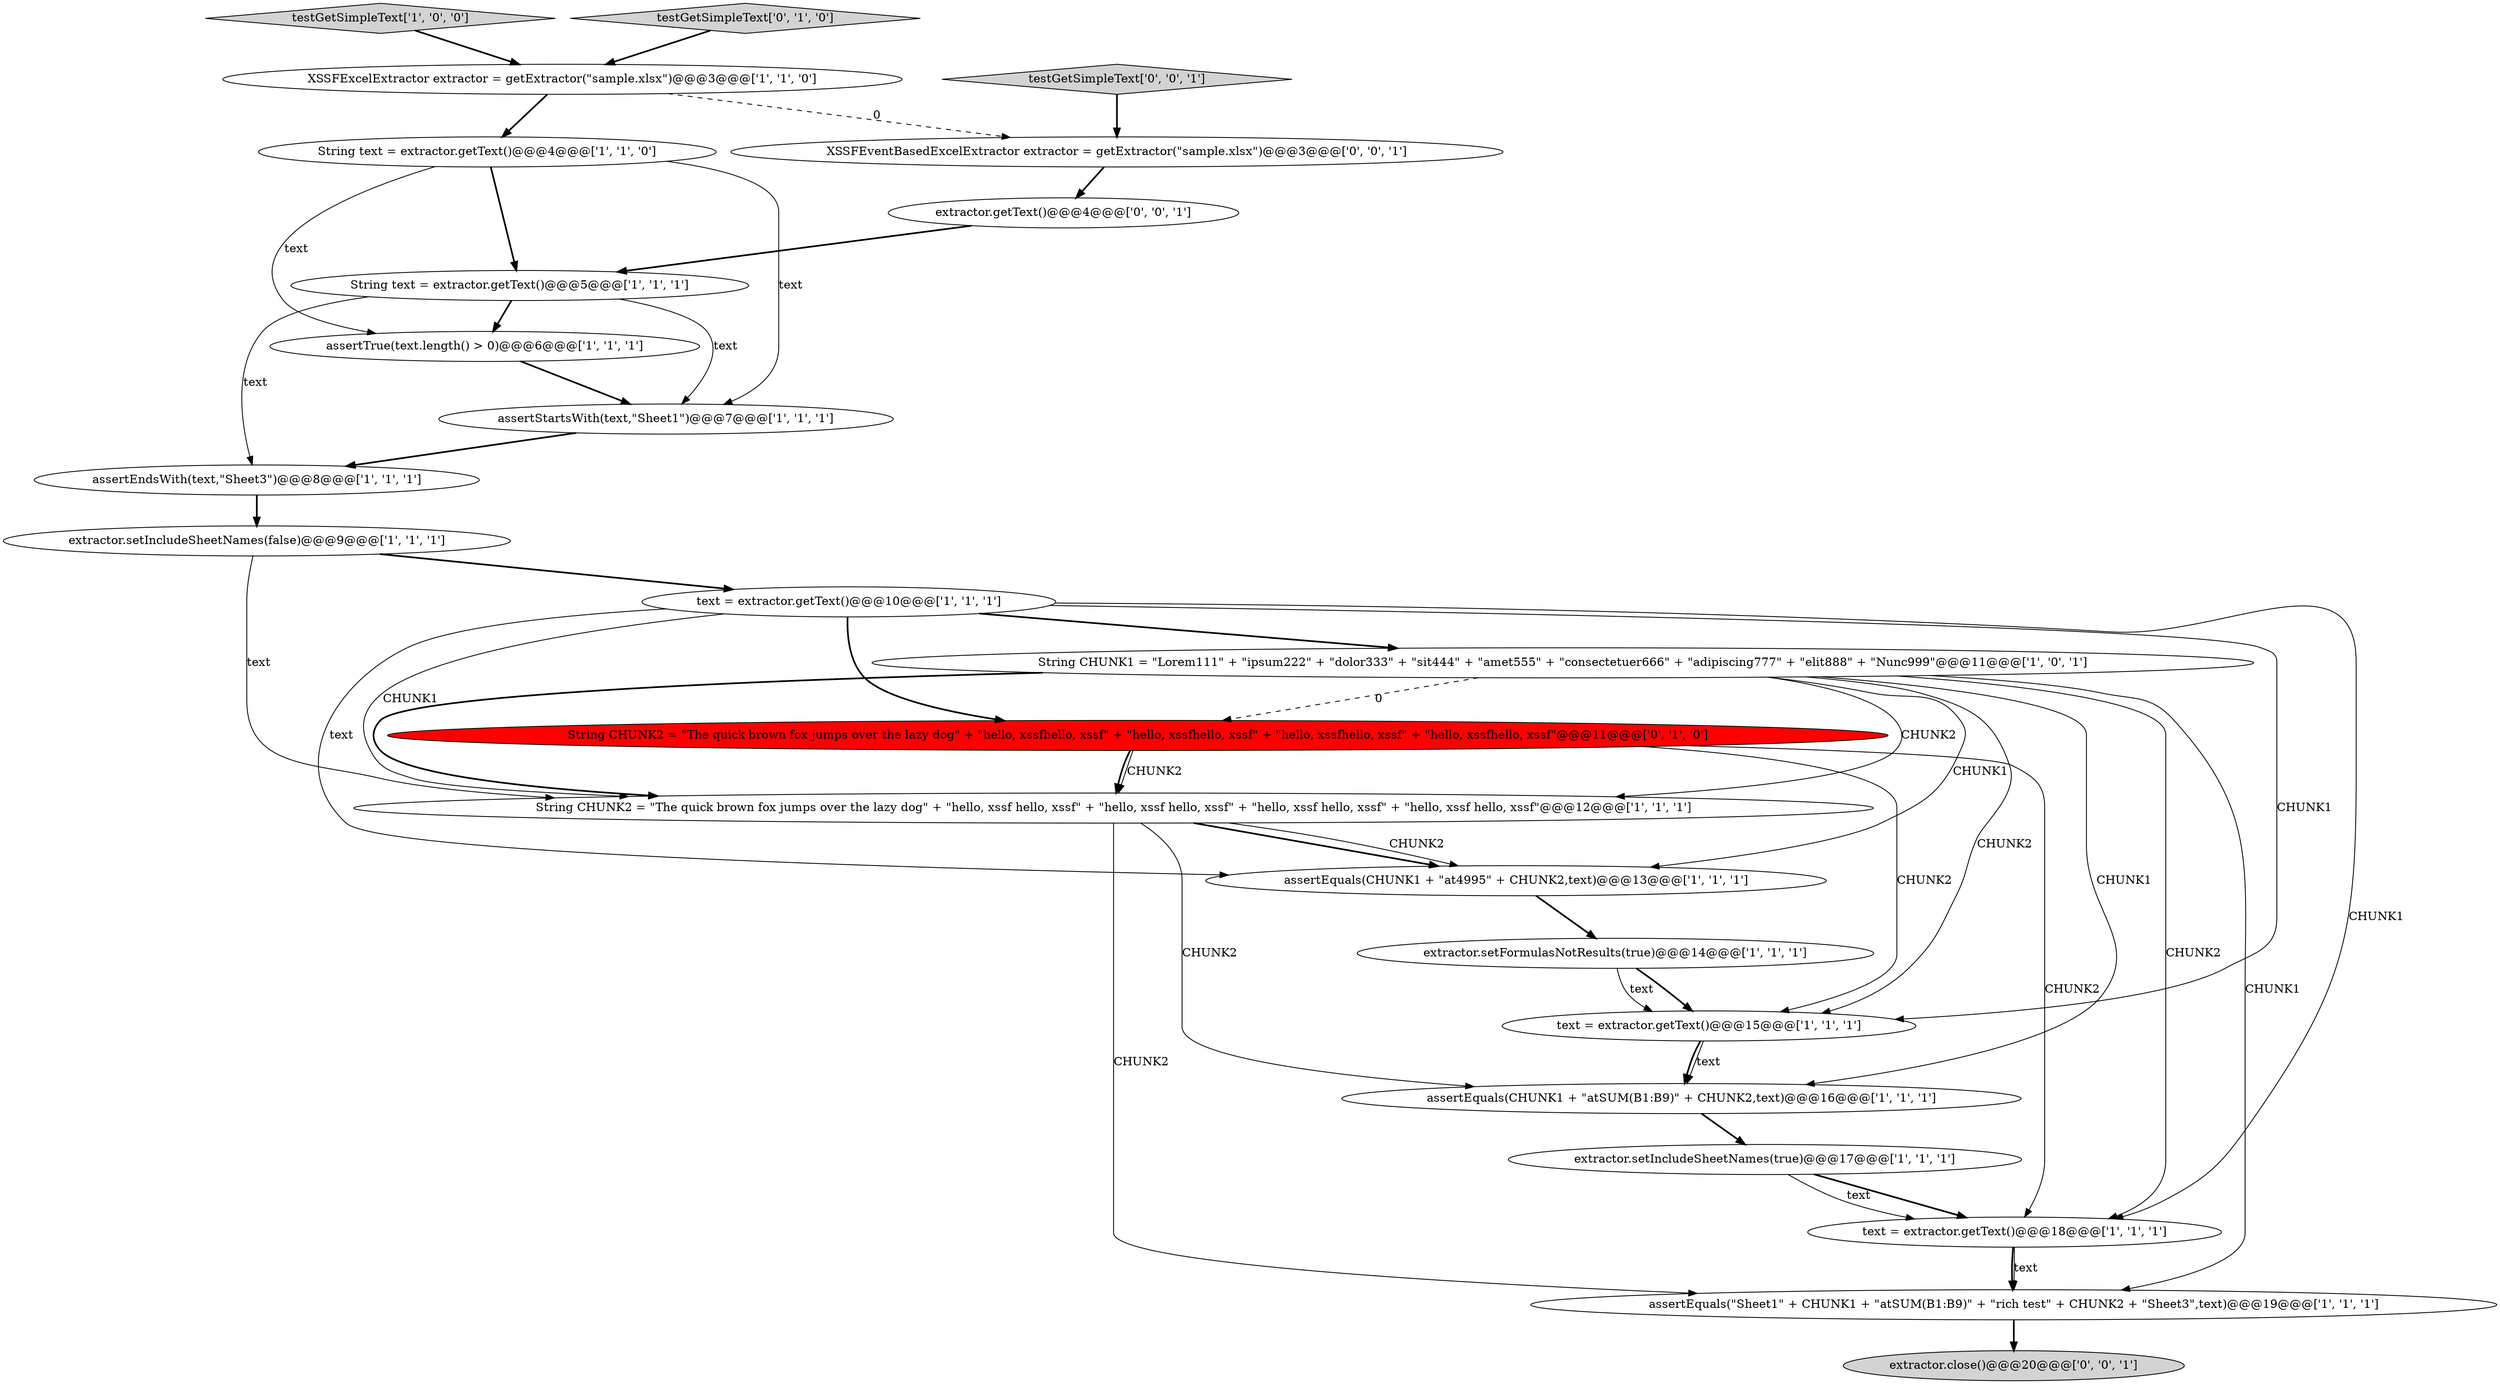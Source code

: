 digraph {
9 [style = filled, label = "String text = extractor.getText()@@@4@@@['1', '1', '0']", fillcolor = white, shape = ellipse image = "AAA0AAABBB1BBB"];
7 [style = filled, label = "String CHUNK2 = \"The quick brown fox jumps over the lazy dog\" + \"hello, xssf hello, xssf\" + \"hello, xssf hello, xssf\" + \"hello, xssf hello, xssf\" + \"hello, xssf hello, xssf\"@@@12@@@['1', '1', '1']", fillcolor = white, shape = ellipse image = "AAA0AAABBB1BBB"];
6 [style = filled, label = "assertStartsWith(text,\"Sheet1\")@@@7@@@['1', '1', '1']", fillcolor = white, shape = ellipse image = "AAA0AAABBB1BBB"];
1 [style = filled, label = "assertEquals(CHUNK1 + \"at4995\" + CHUNK2,text)@@@13@@@['1', '1', '1']", fillcolor = white, shape = ellipse image = "AAA0AAABBB1BBB"];
10 [style = filled, label = "assertEndsWith(text,\"Sheet3\")@@@8@@@['1', '1', '1']", fillcolor = white, shape = ellipse image = "AAA0AAABBB1BBB"];
16 [style = filled, label = "extractor.setFormulasNotResults(true)@@@14@@@['1', '1', '1']", fillcolor = white, shape = ellipse image = "AAA0AAABBB1BBB"];
17 [style = filled, label = "assertEquals(\"Sheet1\" + CHUNK1 + \"atSUM(B1:B9)\" + \"rich test\" + CHUNK2 + \"Sheet3\",text)@@@19@@@['1', '1', '1']", fillcolor = white, shape = ellipse image = "AAA0AAABBB1BBB"];
14 [style = filled, label = "text = extractor.getText()@@@18@@@['1', '1', '1']", fillcolor = white, shape = ellipse image = "AAA0AAABBB1BBB"];
3 [style = filled, label = "extractor.setIncludeSheetNames(true)@@@17@@@['1', '1', '1']", fillcolor = white, shape = ellipse image = "AAA0AAABBB1BBB"];
5 [style = filled, label = "assertEquals(CHUNK1 + \"atSUM(B1:B9)\" + CHUNK2,text)@@@16@@@['1', '1', '1']", fillcolor = white, shape = ellipse image = "AAA0AAABBB1BBB"];
15 [style = filled, label = "String text = extractor.getText()@@@5@@@['1', '1', '1']", fillcolor = white, shape = ellipse image = "AAA0AAABBB1BBB"];
2 [style = filled, label = "testGetSimpleText['1', '0', '0']", fillcolor = lightgray, shape = diamond image = "AAA0AAABBB1BBB"];
8 [style = filled, label = "extractor.setIncludeSheetNames(false)@@@9@@@['1', '1', '1']", fillcolor = white, shape = ellipse image = "AAA0AAABBB1BBB"];
21 [style = filled, label = "XSSFEventBasedExcelExtractor extractor = getExtractor(\"sample.xlsx\")@@@3@@@['0', '0', '1']", fillcolor = white, shape = ellipse image = "AAA0AAABBB3BBB"];
18 [style = filled, label = "String CHUNK2 = \"The quick brown fox jumps over the lazy dog\" + \"hello, xssfhello, xssf\" + \"hello, xssfhello, xssf\" + \"hello, xssfhello, xssf\" + \"hello, xssfhello, xssf\"@@@11@@@['0', '1', '0']", fillcolor = red, shape = ellipse image = "AAA1AAABBB2BBB"];
23 [style = filled, label = "extractor.close()@@@20@@@['0', '0', '1']", fillcolor = lightgray, shape = ellipse image = "AAA0AAABBB3BBB"];
0 [style = filled, label = "XSSFExcelExtractor extractor = getExtractor(\"sample.xlsx\")@@@3@@@['1', '1', '0']", fillcolor = white, shape = ellipse image = "AAA0AAABBB1BBB"];
4 [style = filled, label = "assertTrue(text.length() > 0)@@@6@@@['1', '1', '1']", fillcolor = white, shape = ellipse image = "AAA0AAABBB1BBB"];
13 [style = filled, label = "String CHUNK1 = \"Lorem111\" + \"ipsum222\" + \"dolor333\" + \"sit444\" + \"amet555\" + \"consectetuer666\" + \"adipiscing777\" + \"elit888\" + \"Nunc999\"@@@11@@@['1', '0', '1']", fillcolor = white, shape = ellipse image = "AAA0AAABBB1BBB"];
11 [style = filled, label = "text = extractor.getText()@@@15@@@['1', '1', '1']", fillcolor = white, shape = ellipse image = "AAA0AAABBB1BBB"];
19 [style = filled, label = "testGetSimpleText['0', '1', '0']", fillcolor = lightgray, shape = diamond image = "AAA0AAABBB2BBB"];
22 [style = filled, label = "testGetSimpleText['0', '0', '1']", fillcolor = lightgray, shape = diamond image = "AAA0AAABBB3BBB"];
12 [style = filled, label = "text = extractor.getText()@@@10@@@['1', '1', '1']", fillcolor = white, shape = ellipse image = "AAA0AAABBB1BBB"];
20 [style = filled, label = "extractor.getText()@@@4@@@['0', '0', '1']", fillcolor = white, shape = ellipse image = "AAA0AAABBB3BBB"];
5->3 [style = bold, label=""];
18->11 [style = solid, label="CHUNK2"];
0->9 [style = bold, label=""];
12->11 [style = solid, label="CHUNK1"];
7->1 [style = bold, label=""];
16->11 [style = bold, label=""];
7->17 [style = solid, label="CHUNK2"];
7->5 [style = solid, label="CHUNK2"];
13->5 [style = solid, label="CHUNK1"];
4->6 [style = bold, label=""];
13->11 [style = solid, label="CHUNK2"];
3->14 [style = bold, label=""];
22->21 [style = bold, label=""];
9->6 [style = solid, label="text"];
14->17 [style = bold, label=""];
11->5 [style = solid, label="text"];
9->4 [style = solid, label="text"];
13->14 [style = solid, label="CHUNK2"];
18->14 [style = solid, label="CHUNK2"];
17->23 [style = bold, label=""];
18->7 [style = solid, label="CHUNK2"];
19->0 [style = bold, label=""];
15->6 [style = solid, label="text"];
3->14 [style = solid, label="text"];
12->13 [style = bold, label=""];
8->7 [style = solid, label="text"];
11->5 [style = bold, label=""];
12->7 [style = solid, label="CHUNK1"];
12->14 [style = solid, label="CHUNK1"];
2->0 [style = bold, label=""];
16->11 [style = solid, label="text"];
15->10 [style = solid, label="text"];
21->20 [style = bold, label=""];
14->17 [style = solid, label="text"];
10->8 [style = bold, label=""];
1->16 [style = bold, label=""];
9->15 [style = bold, label=""];
13->7 [style = bold, label=""];
0->21 [style = dashed, label="0"];
6->10 [style = bold, label=""];
7->1 [style = solid, label="CHUNK2"];
12->18 [style = bold, label=""];
15->4 [style = bold, label=""];
13->18 [style = dashed, label="0"];
18->7 [style = bold, label=""];
13->1 [style = solid, label="CHUNK1"];
13->17 [style = solid, label="CHUNK1"];
20->15 [style = bold, label=""];
12->1 [style = solid, label="text"];
8->12 [style = bold, label=""];
13->7 [style = solid, label="CHUNK2"];
}
